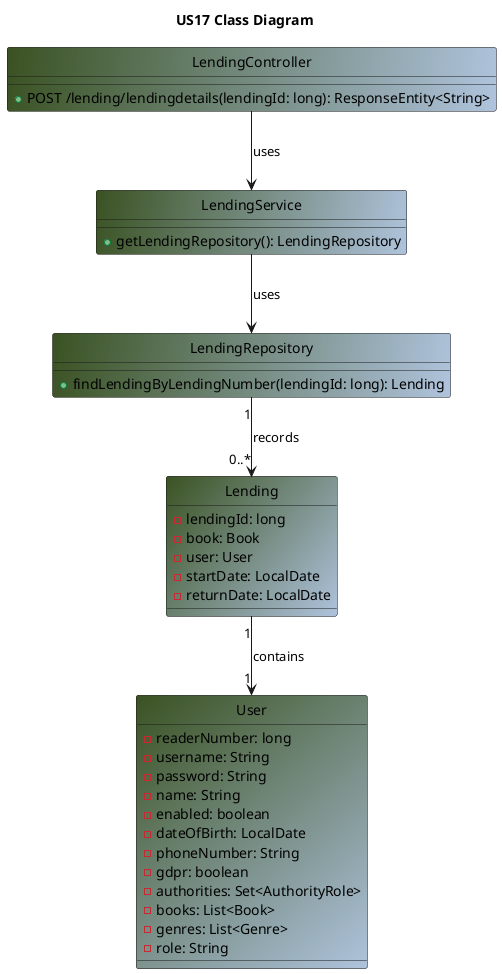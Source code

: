 @startuml
'https://SubscriptionServicetuml.com/class-diagram

hide circle

title US17 Class Diagram

class LendingController #3B5323FF/B0C4DEFF {
    +POST /lending/lendingdetails(lendingId: long): ResponseEntity<String>
}

class LendingService #3B5323FF/B0C4DEFF {
    +getLendingRepository(): LendingRepository
}

class LendingRepository #3B5323FF/B0C4DEFF {
    +findLendingByLendingNumber(lendingId: long): Lending
}

class Lending #3B5323FF/B0C4DEFF {
    -lendingId: long
    -book: Book
    -user: User
    -startDate: LocalDate
    -returnDate: LocalDate
}



class User #3B5323FF/B0C4DEFF {
    -readerNumber: long
    -username: String
    -password: String
    -name: String
    -enabled: boolean
    -dateOfBirth: LocalDate
    -phoneNumber: String
    -gdpr: boolean
    -authorities: Set<AuthorityRole>
    -books: List<Book>
    -genres: List<Genre>
    -role: String
}

LendingController --> LendingService: uses
LendingService --> LendingRepository: uses
LendingRepository "1" --> "0..*" Lending: records
Lending "1" --> "1" User: contains

@enduml